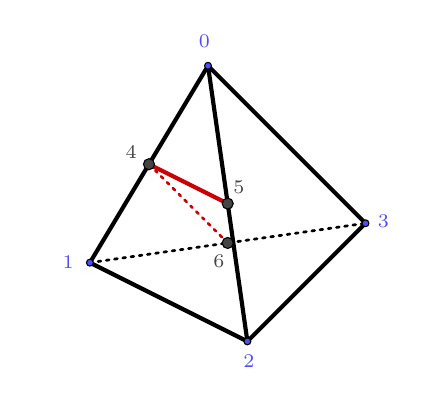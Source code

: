 \definecolor{ccqqqq}{rgb}{0.8,0,0}
\definecolor{uuuuuu}{rgb}{0.267,0.267,0.267}
\definecolor{ududff}{rgb}{0.302,0.302,1}
\begin{tikzpicture}[scale=0.5,line cap=round,line join=round,>=triangle 45,x=1cm,y=1cm]
\draw [line width=1.5pt] (0,0)-- (3,5);
\draw [line width=1.5pt] (7,1)-- (3,5);
\draw [line width=1.5pt] (7,1)-- (4,-2);
\draw [line width=1.5pt] (0,0)-- (4,-2);
\draw [line width=1.5pt] (4,-2)-- (3,5);
\draw [line width=1pt,dotted] (0,0)-- (7,1);
\draw [line width=1.5pt,color=ccqqqq] (3.5,1.5)-- (1.5,2.5);
\draw [line width=1pt,dotted,color=ccqqqq] (3.5,0.5)-- (1.5,2.5);
\begin{scriptsize}
\draw [fill=ududff] (0,0) circle (2.5pt);
\draw[color=ududff] (-0.551,-0.002) node {1};
\draw [fill=ududff] (3,5) circle (2.5pt);
\draw[color=ududff] (2.907,5.623) node {0};
\draw [fill=ududff] (7,1) circle (2.5pt);
\draw[color=ududff] (7.455,1.062) node {3};
\draw [fill=ududff] (4,-2) circle (2.5pt);
\draw[color=ududff] (4.037,-2.502) node {2};
\draw [fill=uuuuuu] (1.5,2.5) circle (4pt);
\draw[color=uuuuuu] (1.045,2.804) node {4};
\draw [fill=uuuuuu] (3.5,1.5) circle (4pt);
\draw[color=uuuuuu] (3.784,1.926) node {5};
\draw [fill=uuuuuu] (3.5,0.5) circle (4pt);
\draw[color=uuuuuu] (3.279,0.024) node {6};
\end{scriptsize}
\end{tikzpicture}
